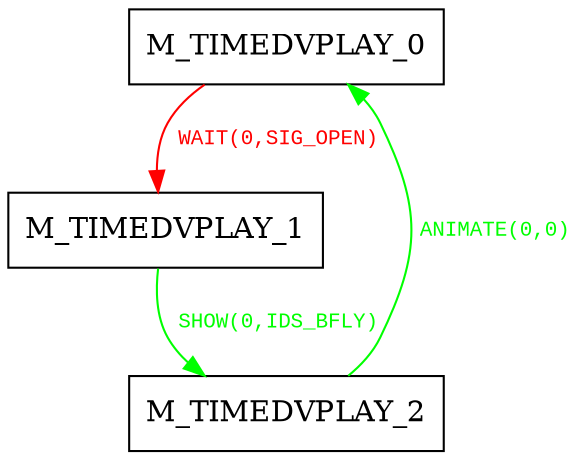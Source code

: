 digraph {
 node [shape=record];
"M_TIMEDVPLAY_0" -> "M_TIMEDVPLAY_1"[color=red, fontcolor=red, label=< <font face="Courier New" point-size="10">
WAIT(0,SIG_OPEN)<br/>
</font>>];
"M_TIMEDVPLAY_1" -> "M_TIMEDVPLAY_2"[color=green, fontcolor=green, label=< <font face="Courier New" point-size="10">
SHOW(0,IDS_BFLY)<br/>
</font>>];
"M_TIMEDVPLAY_2" -> "M_TIMEDVPLAY_0"[color=green, fontcolor=green, label=< <font face="Courier New" point-size="10">
ANIMATE(0,0)<br/>
</font>>];
}
